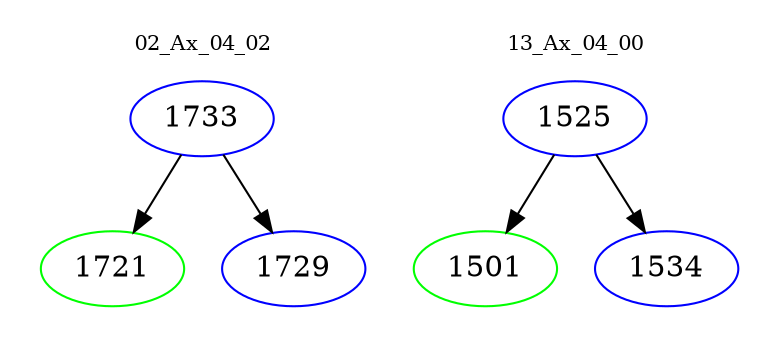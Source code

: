 digraph{
subgraph cluster_0 {
color = white
label = "02_Ax_04_02";
fontsize=10;
T0_1733 [label="1733", color="blue"]
T0_1733 -> T0_1721 [color="black"]
T0_1721 [label="1721", color="green"]
T0_1733 -> T0_1729 [color="black"]
T0_1729 [label="1729", color="blue"]
}
subgraph cluster_1 {
color = white
label = "13_Ax_04_00";
fontsize=10;
T1_1525 [label="1525", color="blue"]
T1_1525 -> T1_1501 [color="black"]
T1_1501 [label="1501", color="green"]
T1_1525 -> T1_1534 [color="black"]
T1_1534 [label="1534", color="blue"]
}
}
